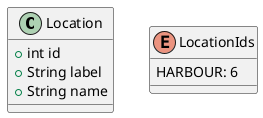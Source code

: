 @startuml

class Location {
    +int id
    +String label
    +String name
}

enum LocationIds{
    HARBOUR: 6
}
@enduml
